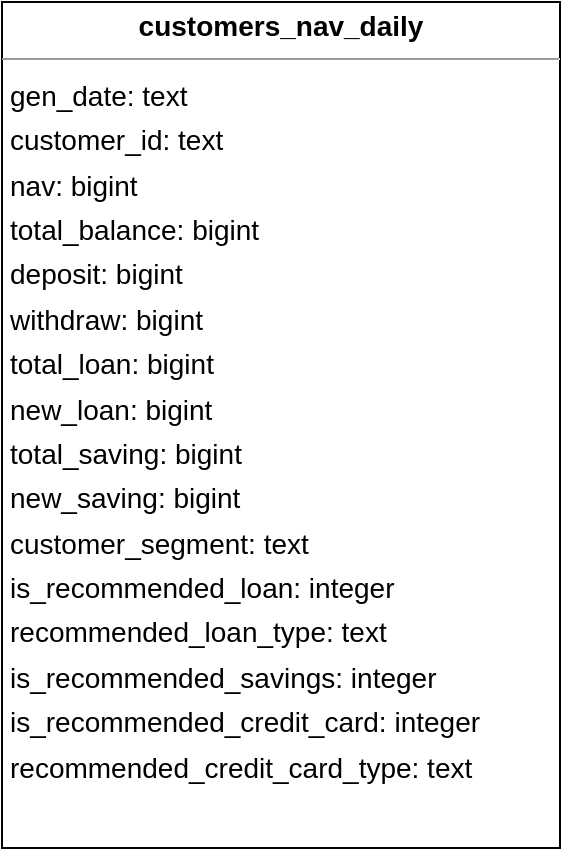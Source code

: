 <mxGraphModel dx="0" dy="0" grid="1" gridSize="10" guides="1" tooltips="1" connect="1" arrows="1" fold="1" page="0" pageScale="1" background="none" math="0" shadow="0">
  <root>
    <mxCell id="0" />
    <mxCell id="1" parent="0" />
    <mxCell id="node0" parent="1" vertex="1" value="&lt;p style=&quot;margin:0px;margin-top:4px;text-align:center;&quot;&gt;&lt;b&gt;customers_nav_daily&lt;/b&gt;&lt;/p&gt;&lt;hr size=&quot;1&quot;/&gt;&lt;p style=&quot;margin:0 0 0 4px;line-height:1.6;&quot;&gt; gen_date: text&lt;br/&gt; customer_id: text&lt;br/&gt; nav: bigint&lt;br/&gt; total_balance: bigint&lt;br/&gt; deposit: bigint&lt;br/&gt; withdraw: bigint&lt;br/&gt; total_loan: bigint&lt;br/&gt; new_loan: bigint&lt;br/&gt; total_saving: bigint&lt;br/&gt; new_saving: bigint&lt;br/&gt; customer_segment: text&lt;br/&gt; is_recommended_loan: integer&lt;br/&gt; recommended_loan_type: text&lt;br/&gt; is_recommended_savings: integer&lt;br/&gt; is_recommended_credit_card: integer&lt;br/&gt; recommended_credit_card_type: text&lt;/p&gt;" style="verticalAlign=top;align=left;overflow=fill;fontSize=14;fontFamily=Helvetica;html=1;rounded=0;shadow=0;comic=0;labelBackgroundColor=none;strokeWidth=1;">
      <mxGeometry x="-139" y="-211" width="279" height="423" as="geometry" />
    </mxCell>
  </root>
</mxGraphModel>